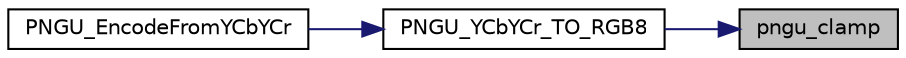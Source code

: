 digraph "pngu_clamp"
{
 // LATEX_PDF_SIZE
  edge [fontname="Helvetica",fontsize="10",labelfontname="Helvetica",labelfontsize="10"];
  node [fontname="Helvetica",fontsize="10",shape=record];
  rankdir="RL";
  Node1 [label="pngu_clamp",height=0.2,width=0.4,color="black", fillcolor="grey75", style="filled", fontcolor="black",tooltip=" "];
  Node1 -> Node2 [dir="back",color="midnightblue",fontsize="10",style="solid"];
  Node2 [label="PNGU_YCbYCr_TO_RGB8",height=0.2,width=0.4,color="black", fillcolor="white", style="filled",URL="$pngu_8c.html#ad656f399c1ba77ffc3c803c364f5722f",tooltip=" "];
  Node2 -> Node3 [dir="back",color="midnightblue",fontsize="10",style="solid"];
  Node3 [label="PNGU_EncodeFromYCbYCr",height=0.2,width=0.4,color="black", fillcolor="white", style="filled",URL="$pngu_8c.html#a4a7f91e558b5a0da015d3c0dc8d3e180",tooltip=" "];
}
